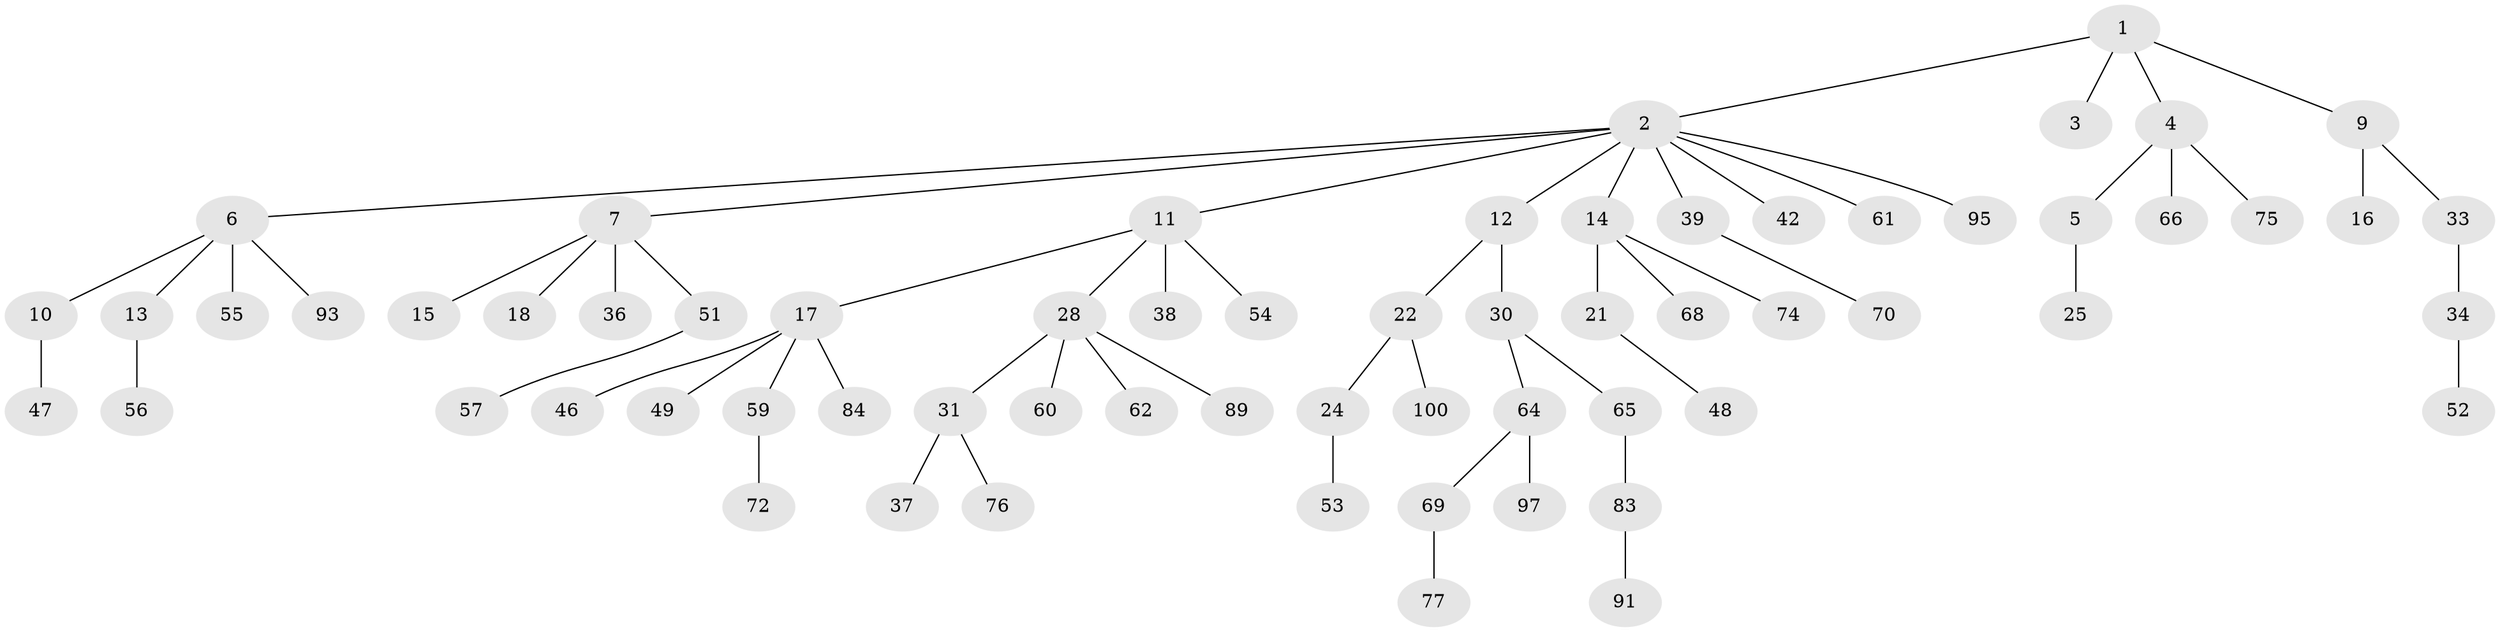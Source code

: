 // original degree distribution, {5: 0.04, 10: 0.01, 2: 0.26, 4: 0.04, 3: 0.15, 6: 0.01, 1: 0.49}
// Generated by graph-tools (version 1.1) at 2025/11/02/21/25 10:11:10]
// undirected, 65 vertices, 64 edges
graph export_dot {
graph [start="1"]
  node [color=gray90,style=filled];
  1 [super="+32"];
  2 [super="+27"];
  3 [super="+20"];
  4 [super="+81"];
  5;
  6 [super="+8"];
  7 [super="+29"];
  9 [super="+40"];
  10 [super="+44"];
  11 [super="+92"];
  12 [super="+23"];
  13 [super="+86"];
  14 [super="+58"];
  15;
  16;
  17 [super="+19"];
  18;
  21 [super="+26"];
  22 [super="+45"];
  24 [super="+35"];
  25 [super="+73"];
  28 [super="+43"];
  30 [super="+41"];
  31 [super="+88"];
  33 [super="+50"];
  34 [super="+99"];
  36;
  37 [super="+80"];
  38;
  39;
  42 [super="+67"];
  46;
  47;
  48;
  49;
  51;
  52 [super="+63"];
  53;
  54;
  55 [super="+90"];
  56;
  57;
  59 [super="+71"];
  60;
  61;
  62;
  64 [super="+82"];
  65 [super="+78"];
  66 [super="+85"];
  68;
  69 [super="+87"];
  70 [super="+98"];
  72 [super="+79"];
  74 [super="+94"];
  75;
  76;
  77;
  83;
  84;
  89;
  91 [super="+96"];
  93;
  95;
  97;
  100;
  1 -- 2;
  1 -- 3;
  1 -- 4;
  1 -- 9;
  2 -- 6;
  2 -- 7;
  2 -- 11;
  2 -- 12;
  2 -- 14;
  2 -- 39;
  2 -- 42;
  2 -- 61;
  2 -- 95;
  4 -- 5;
  4 -- 66;
  4 -- 75;
  5 -- 25;
  6 -- 10;
  6 -- 93;
  6 -- 13;
  6 -- 55;
  7 -- 15;
  7 -- 18;
  7 -- 36;
  7 -- 51;
  9 -- 16;
  9 -- 33;
  10 -- 47;
  11 -- 17;
  11 -- 28;
  11 -- 38;
  11 -- 54;
  12 -- 22;
  12 -- 30;
  13 -- 56;
  14 -- 21;
  14 -- 74;
  14 -- 68;
  17 -- 49;
  17 -- 84;
  17 -- 59;
  17 -- 46;
  21 -- 48;
  22 -- 24;
  22 -- 100;
  24 -- 53;
  28 -- 31;
  28 -- 62;
  28 -- 89;
  28 -- 60;
  30 -- 64;
  30 -- 65;
  31 -- 37;
  31 -- 76;
  33 -- 34;
  34 -- 52;
  39 -- 70;
  51 -- 57;
  59 -- 72;
  64 -- 69;
  64 -- 97;
  65 -- 83;
  69 -- 77;
  83 -- 91;
}
